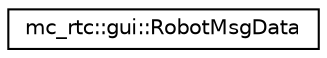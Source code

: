 digraph "Graphical Class Hierarchy"
{
 // INTERACTIVE_SVG=YES
 // LATEX_PDF_SIZE
  edge [fontname="Helvetica",fontsize="10",labelfontname="Helvetica",labelfontsize="10"];
  node [fontname="Helvetica",fontsize="10",shape=record];
  rankdir="LR";
  Node0 [label="mc_rtc::gui::RobotMsgData",height=0.2,width=0.4,color="black", fillcolor="white", style="filled",URL="$structmc__rtc_1_1gui_1_1RobotMsgData.html",tooltip=" "];
}

